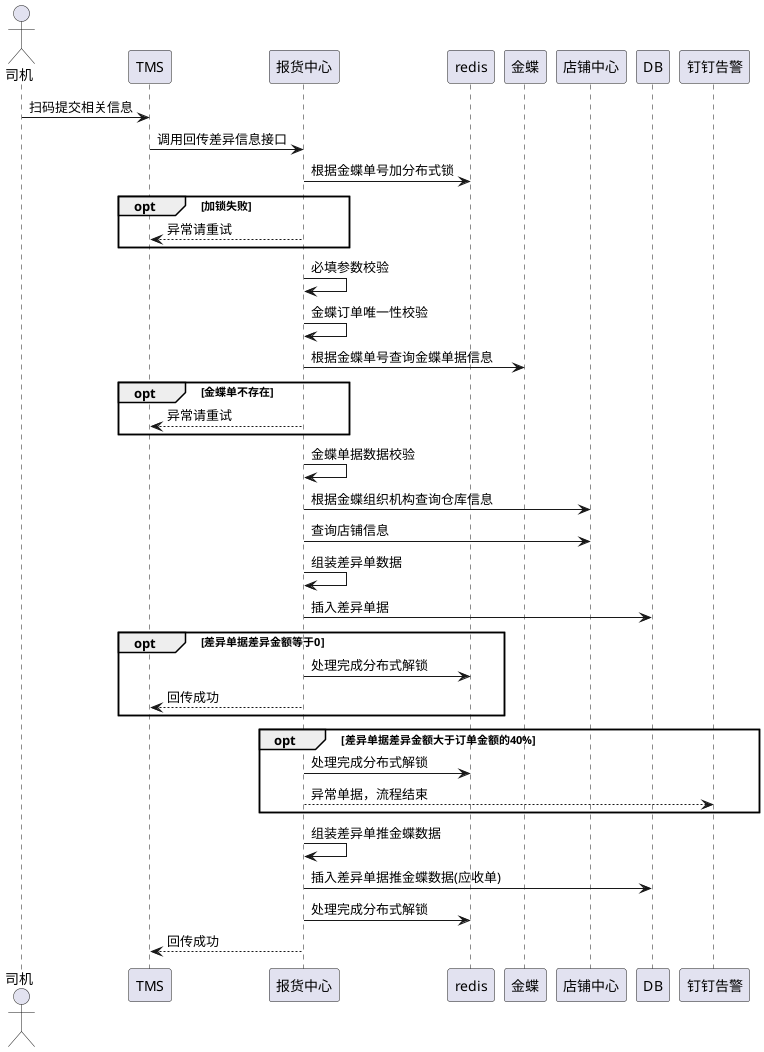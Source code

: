 @startuml
actor 司机
司机 -> TMS: 扫码提交相关信息
TMS -> 报货中心: 调用回传差异信息接口
报货中心 -> redis: 根据金蝶单号加分布式锁
opt 加锁失败
报货中心 --> TMS: 异常请重试
end
报货中心 -> 报货中心: 必填参数校验
报货中心 -> 报货中心: 金蝶订单唯一性校验
报货中心 -> 金蝶: 根据金蝶单号查询金蝶单据信息
opt 金蝶单不存在
报货中心 --> TMS: 异常请重试
end
报货中心 -> 报货中心: 金蝶单据数据校验
报货中心 -> 店铺中心: 根据金蝶组织机构查询仓库信息
报货中心 -> 店铺中心: 查询店铺信息
报货中心 -> 报货中心: 组装差异单数据
报货中心 -> DB: 插入差异单据
opt 差异单据差异金额等于0
报货中心 -> redis: 处理完成分布式解锁
报货中心 --> TMS: 回传成功
end
opt 差异单据差异金额大于订单金额的40%
报货中心 -> redis: 处理完成分布式解锁
报货中心 --> 钉钉告警: 异常单据，流程结束
end
报货中心 -> 报货中心: 组装差异单推金蝶数据
报货中心 -> DB: 插入差异单据推金蝶数据(应收单)
报货中心 -> redis: 处理完成分布式解锁
报货中心 --> TMS: 回传成功

@enduml
